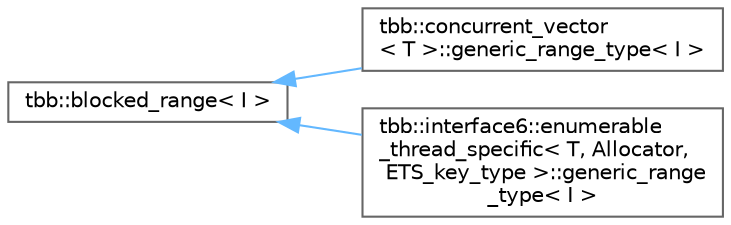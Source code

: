 digraph "类继承关系图"
{
 // LATEX_PDF_SIZE
  bgcolor="transparent";
  edge [fontname=Helvetica,fontsize=10,labelfontname=Helvetica,labelfontsize=10];
  node [fontname=Helvetica,fontsize=10,shape=box,height=0.2,width=0.4];
  rankdir="LR";
  Node0 [id="Node000000",label="tbb::blocked_range\< I \>",height=0.2,width=0.4,color="grey40", fillcolor="white", style="filled",URL="$classtbb_1_1blocked__range.html",tooltip=" "];
  Node0 -> Node1 [id="edge6663_Node000000_Node000001",dir="back",color="steelblue1",style="solid",tooltip=" "];
  Node1 [id="Node000001",label="tbb::concurrent_vector\l\< T \>::generic_range_type\< I \>",height=0.2,width=0.4,color="grey40", fillcolor="white", style="filled",URL="$classtbb_1_1concurrent__vector_1_1generic__range__type.html",tooltip=" "];
  Node0 -> Node2 [id="edge6664_Node000000_Node000002",dir="back",color="steelblue1",style="solid",tooltip=" "];
  Node2 [id="Node000002",label="tbb::interface6::enumerable\l_thread_specific\< T, Allocator,\l ETS_key_type \>::generic_range\l_type\< I \>",height=0.2,width=0.4,color="grey40", fillcolor="white", style="filled",URL="$classtbb_1_1interface6_1_1enumerable__thread__specific_1_1generic__range__type.html",tooltip="A generic range, used to create range objects from the iterators"];
}
